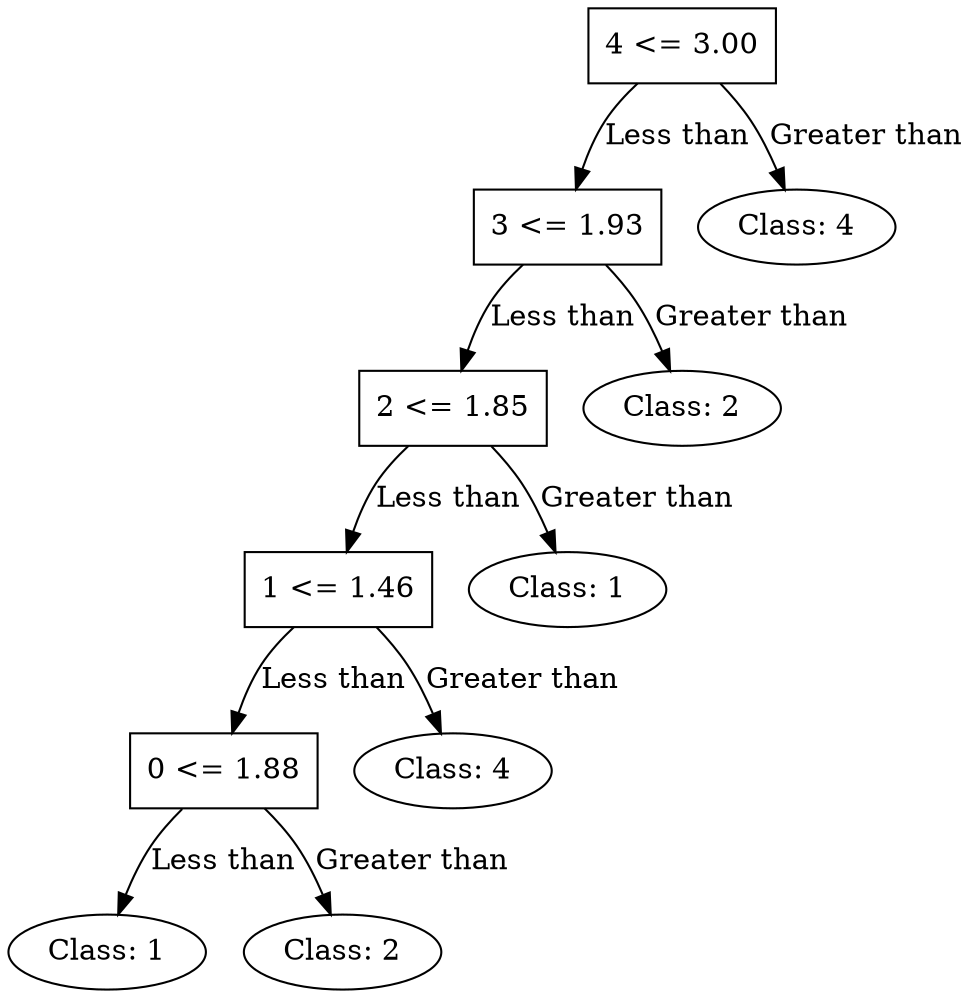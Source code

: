 digraph {
	node_2273804248144 [label="4 <= 3.00" shape=box]
	node_2273966050864 [label="3 <= 1.93" shape=box]
	node_2273804248144 -> node_2273966050864 [label="Less than"]
	node_2273938684624 [label="2 <= 1.85" shape=box]
	node_2273966050864 -> node_2273938684624 [label="Less than"]
	node_2273963456272 [label="1 <= 1.46" shape=box]
	node_2273938684624 -> node_2273963456272 [label="Less than"]
	node_2273967037552 [label="0 <= 1.88" shape=box]
	node_2273963456272 -> node_2273967037552 [label="Less than"]
	node_2273966006192 [label="Class: 1" shape=ellipse]
	node_2273967037552 -> node_2273966006192 [label="Less than"]
	node_2273966006832 [label="Class: 2" shape=ellipse]
	node_2273967037552 -> node_2273966006832 [label="Greater than"]
	node_2273966004400 [label="Class: 4" shape=ellipse]
	node_2273963456272 -> node_2273966004400 [label="Greater than"]
	node_2273966007472 [label="Class: 1" shape=ellipse]
	node_2273938684624 -> node_2273966007472 [label="Greater than"]
	node_2273966006736 [label="Class: 2" shape=ellipse]
	node_2273966050864 -> node_2273966006736 [label="Greater than"]
	node_2273966007184 [label="Class: 4" shape=ellipse]
	node_2273804248144 -> node_2273966007184 [label="Greater than"]
}
